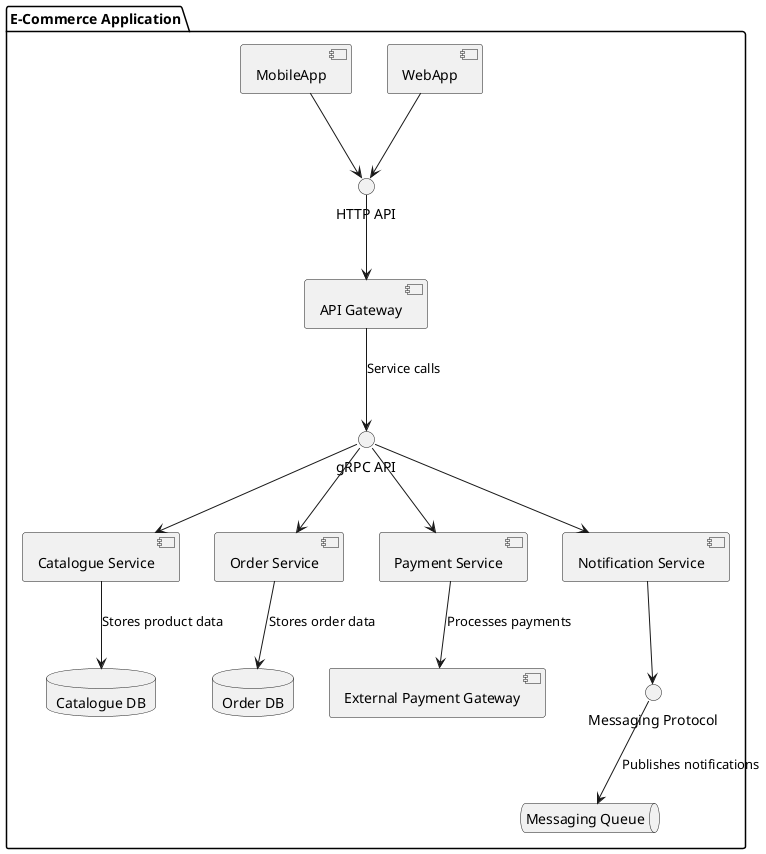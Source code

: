 @startuml
package "E-Commerce Application" {

  component "WebApp" as WebApp
  component "MobileApp" as MobileApp
  component "API Gateway" as APIGW
  component "Catalogue Service" as CatalogueService
  component "Order Service" as OrderService
  component "Payment Service" as PaymentService
  component "Notification Service" as NotificationService
  
  database "Catalogue DB" as CatalogueDB
  database "Order DB" as OrderDB
  component "External Payment Gateway" as PaymentGateway
  queue "Messaging Queue" as MsgQueue

  interface "HTTP API" as HTTP
  interface "gRPC API" as gRPC
  interface "Messaging Protocol" as MsgProtocol

  WebApp --> HTTP
  MobileApp --> HTTP
  HTTP --> APIGW

  APIGW --> gRPC : "Service calls"
  gRPC --> CatalogueService
  gRPC --> OrderService
  gRPC --> PaymentService
  gRPC --> NotificationService

  CatalogueService --> CatalogueDB : "Stores product data"
  OrderService --> OrderDB : "Stores order data"
  PaymentService --> PaymentGateway : "Processes payments"
  NotificationService --> MsgProtocol
  MsgProtocol --> MsgQueue : "Publishes notifications"
}
@enduml



Explications
1. Composants principaux
WebApp : L'interface utilisateur web permettant aux clients d'interagir avec le système.
MobileApp : L'application mobile pour accéder au système depuis un smartphone.
API Gateway : Point d'entrée unique pour les clients (web et mobile) pour simplifier les appels API et appliquer les politiques de sécurité.
CatalogueService : Service responsable de la gestion des produits (ajout, modification, suppression, et récupération des informations sur les produits).
OrderService : Service gérant la création, la mise à jour et le suivi des commandes.
PaymentService : Service qui gère les paiements des commandes via une intégration avec un service de paiement externe.
NotificationService : Service chargé d'envoyer des notifications aux utilisateurs concernant leurs commandes et autres événements.
2. Relations entre composants
Les clients (WebApp et MobileApp) interagissent avec le système via l’API Gateway.
L'API Gateway redirige les requêtes vers les différents services backend (Catalogue, Commandes, Paiement, Notifications).
Les services interagissent avec des bases de données spécifiques ou des services externes :
CatalogueService accède à une base de données des produits.
OrderService gère les données des commandes dans une base dédiée.
PaymentService utilise un service tiers pour traiter les paiements.
NotificationService publie des messages dans une file de messages (queue) pour gérer l'envoi asynchrone de notifications.
3. Composants externes
Database : Chaque service accède à une base de données spécifique (Catalogue DB et Order DB) pour gérer ses propres données.
External Payment Gateway : Service externe pour traiter les paiements des clients.
Messaging Queue : File de messages pour permettre au NotificationService de gérer les notifications de manière asynchrone.